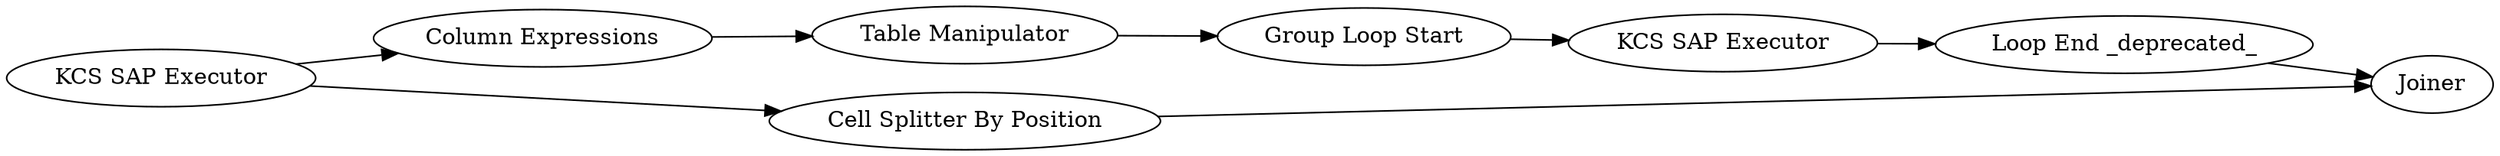 digraph {
	13 -> 10
	7 -> 3
	12 -> 6
	12 -> 14
	14 -> 11
	3 -> 13
	10 -> 11
	6 -> 7
	14 [label="Cell Splitter By Position"]
	13 [label="KCS SAP Executor"]
	7 [label="Table Manipulator"]
	11 [label=Joiner]
	6 [label="Column Expressions"]
	12 [label="KCS SAP Executor"]
	3 [label="Group Loop Start"]
	10 [label="Loop End _deprecated_"]
	rankdir=LR
}
